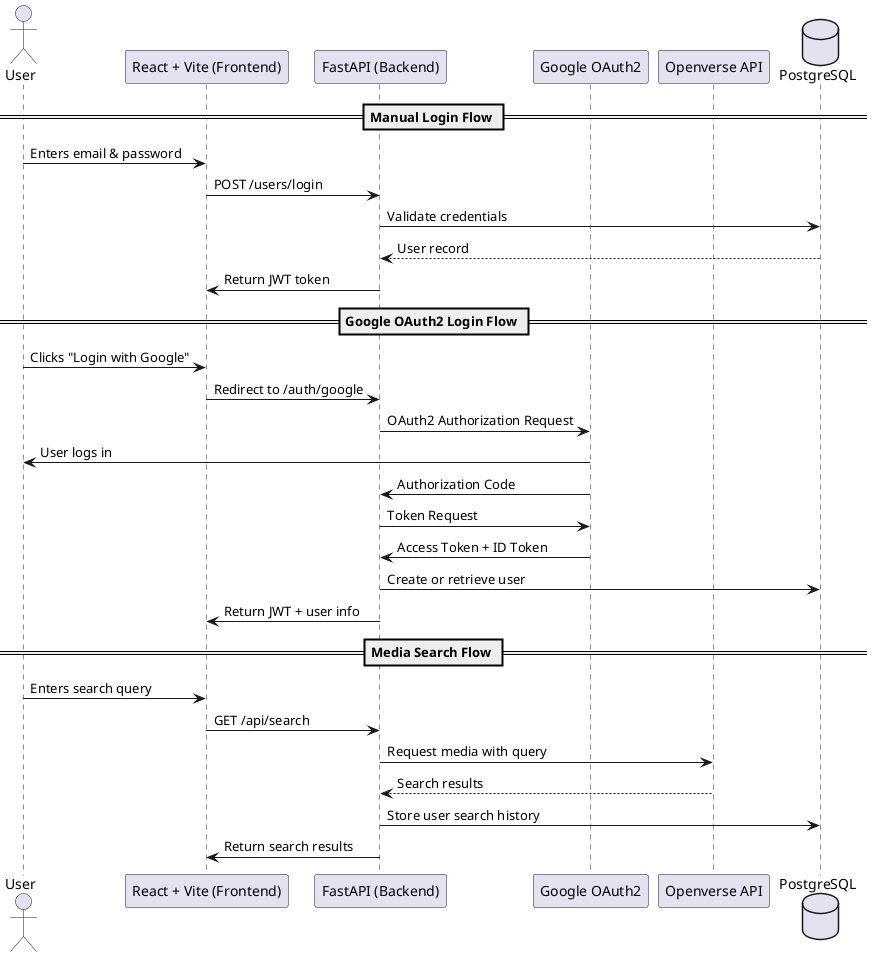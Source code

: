 @startuml
actor User
participant "React + Vite (Frontend)" as Frontend
participant "FastAPI (Backend)" as Backend
participant "Google OAuth2" as OAuth2Provider
participant "Openverse API" as OpenverseAPI
database "PostgreSQL" as Database

== Manual Login Flow ==
User -> Frontend : Enters email & password
Frontend -> Backend : POST /users/login
Backend -> Database : Validate credentials
Database --> Backend : User record
Backend -> Frontend : Return JWT token

== Google OAuth2 Login Flow ==
User -> Frontend : Clicks "Login with Google"
Frontend -> Backend : Redirect to /auth/google
Backend -> OAuth2Provider : OAuth2 Authorization Request
OAuth2Provider -> User : User logs in
OAuth2Provider -> Backend : Authorization Code
Backend -> OAuth2Provider : Token Request
OAuth2Provider -> Backend : Access Token + ID Token
Backend -> Database : Create or retrieve user
Backend -> Frontend : Return JWT + user info

== Media Search Flow ==
User -> Frontend : Enters search query
Frontend -> Backend : GET /api/search
Backend -> OpenverseAPI : Request media with query
OpenverseAPI --> Backend : Search results
Backend -> Database : Store user search history
Backend -> Frontend : Return search results
@enduml
